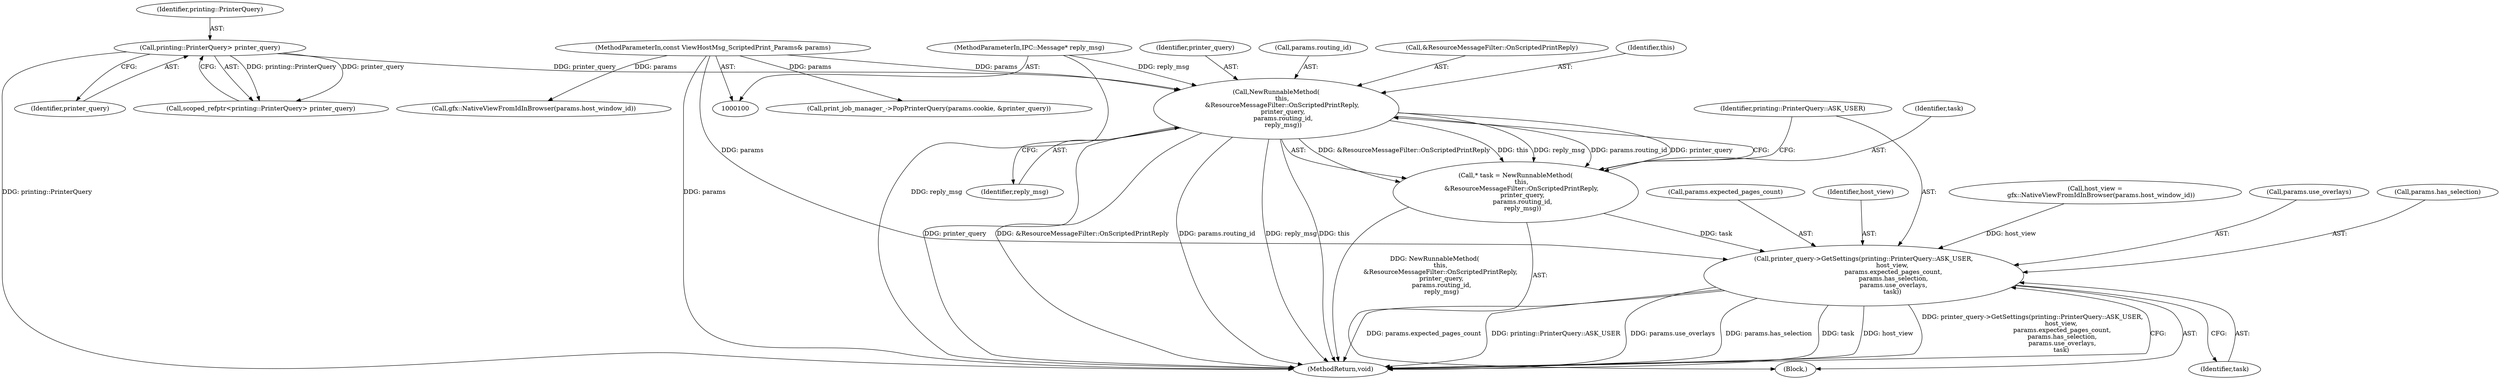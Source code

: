 digraph "0_Chrome_fc790462b4f248712bbc8c3734664dd6b05f80f2_3@pointer" {
"1000130" [label="(Call,NewRunnableMethod(\n      this,\n      &ResourceMessageFilter::OnScriptedPrintReply,\n       printer_query,\n       params.routing_id,\n       reply_msg))"];
"1000113" [label="(Call,printing::PrinterQuery> printer_query)"];
"1000101" [label="(MethodParameterIn,const ViewHostMsg_ScriptedPrint_Params& params)"];
"1000102" [label="(MethodParameterIn,IPC::Message* reply_msg)"];
"1000128" [label="(Call,* task = NewRunnableMethod(\n      this,\n      &ResourceMessageFilter::OnScriptedPrintReply,\n       printer_query,\n       params.routing_id,\n       reply_msg))"];
"1000139" [label="(Call,printer_query->GetSettings(printing::PrinterQuery::ASK_USER,\n                             host_view,\n                              params.expected_pages_count,\n                              params.has_selection,\n                              params.use_overlays,\n                             task))"];
"1000113" [label="(Call,printing::PrinterQuery> printer_query)"];
"1000115" [label="(Identifier,printer_query)"];
"1000142" [label="(Call,params.expected_pages_count)"];
"1000138" [label="(Identifier,reply_msg)"];
"1000141" [label="(Identifier,host_view)"];
"1000130" [label="(Call,NewRunnableMethod(\n      this,\n      &ResourceMessageFilter::OnScriptedPrintReply,\n       printer_query,\n       params.routing_id,\n       reply_msg))"];
"1000102" [label="(MethodParameterIn,IPC::Message* reply_msg)"];
"1000134" [label="(Identifier,printer_query)"];
"1000111" [label="(Call,scoped_refptr<printing::PrinterQuery> printer_query)"];
"1000151" [label="(Identifier,task)"];
"1000140" [label="(Identifier,printing::PrinterQuery::ASK_USER)"];
"1000135" [label="(Call,params.routing_id)"];
"1000116" [label="(Call,print_job_manager_->PopPrinterQuery(params.cookie, &printer_query))"];
"1000107" [label="(Call,gfx::NativeViewFromIdInBrowser(params.host_window_id))"];
"1000105" [label="(Call,host_view =\n      gfx::NativeViewFromIdInBrowser(params.host_window_id))"];
"1000152" [label="(MethodReturn,void)"];
"1000114" [label="(Identifier,printing::PrinterQuery)"];
"1000103" [label="(Block,)"];
"1000148" [label="(Call,params.use_overlays)"];
"1000139" [label="(Call,printer_query->GetSettings(printing::PrinterQuery::ASK_USER,\n                             host_view,\n                              params.expected_pages_count,\n                              params.has_selection,\n                              params.use_overlays,\n                             task))"];
"1000129" [label="(Identifier,task)"];
"1000145" [label="(Call,params.has_selection)"];
"1000101" [label="(MethodParameterIn,const ViewHostMsg_ScriptedPrint_Params& params)"];
"1000132" [label="(Call,&ResourceMessageFilter::OnScriptedPrintReply)"];
"1000131" [label="(Identifier,this)"];
"1000128" [label="(Call,* task = NewRunnableMethod(\n      this,\n      &ResourceMessageFilter::OnScriptedPrintReply,\n       printer_query,\n       params.routing_id,\n       reply_msg))"];
"1000130" -> "1000128"  [label="AST: "];
"1000130" -> "1000138"  [label="CFG: "];
"1000131" -> "1000130"  [label="AST: "];
"1000132" -> "1000130"  [label="AST: "];
"1000134" -> "1000130"  [label="AST: "];
"1000135" -> "1000130"  [label="AST: "];
"1000138" -> "1000130"  [label="AST: "];
"1000128" -> "1000130"  [label="CFG: "];
"1000130" -> "1000152"  [label="DDG: printer_query"];
"1000130" -> "1000152"  [label="DDG: &ResourceMessageFilter::OnScriptedPrintReply"];
"1000130" -> "1000152"  [label="DDG: params.routing_id"];
"1000130" -> "1000152"  [label="DDG: reply_msg"];
"1000130" -> "1000152"  [label="DDG: this"];
"1000130" -> "1000128"  [label="DDG: &ResourceMessageFilter::OnScriptedPrintReply"];
"1000130" -> "1000128"  [label="DDG: this"];
"1000130" -> "1000128"  [label="DDG: reply_msg"];
"1000130" -> "1000128"  [label="DDG: params.routing_id"];
"1000130" -> "1000128"  [label="DDG: printer_query"];
"1000113" -> "1000130"  [label="DDG: printer_query"];
"1000101" -> "1000130"  [label="DDG: params"];
"1000102" -> "1000130"  [label="DDG: reply_msg"];
"1000113" -> "1000111"  [label="AST: "];
"1000113" -> "1000115"  [label="CFG: "];
"1000114" -> "1000113"  [label="AST: "];
"1000115" -> "1000113"  [label="AST: "];
"1000111" -> "1000113"  [label="CFG: "];
"1000113" -> "1000152"  [label="DDG: printing::PrinterQuery"];
"1000113" -> "1000111"  [label="DDG: printing::PrinterQuery"];
"1000113" -> "1000111"  [label="DDG: printer_query"];
"1000101" -> "1000100"  [label="AST: "];
"1000101" -> "1000152"  [label="DDG: params"];
"1000101" -> "1000107"  [label="DDG: params"];
"1000101" -> "1000116"  [label="DDG: params"];
"1000101" -> "1000139"  [label="DDG: params"];
"1000102" -> "1000100"  [label="AST: "];
"1000102" -> "1000152"  [label="DDG: reply_msg"];
"1000128" -> "1000103"  [label="AST: "];
"1000129" -> "1000128"  [label="AST: "];
"1000140" -> "1000128"  [label="CFG: "];
"1000128" -> "1000152"  [label="DDG: NewRunnableMethod(\n      this,\n      &ResourceMessageFilter::OnScriptedPrintReply,\n       printer_query,\n       params.routing_id,\n       reply_msg)"];
"1000128" -> "1000139"  [label="DDG: task"];
"1000139" -> "1000103"  [label="AST: "];
"1000139" -> "1000151"  [label="CFG: "];
"1000140" -> "1000139"  [label="AST: "];
"1000141" -> "1000139"  [label="AST: "];
"1000142" -> "1000139"  [label="AST: "];
"1000145" -> "1000139"  [label="AST: "];
"1000148" -> "1000139"  [label="AST: "];
"1000151" -> "1000139"  [label="AST: "];
"1000152" -> "1000139"  [label="CFG: "];
"1000139" -> "1000152"  [label="DDG: params.expected_pages_count"];
"1000139" -> "1000152"  [label="DDG: printing::PrinterQuery::ASK_USER"];
"1000139" -> "1000152"  [label="DDG: params.use_overlays"];
"1000139" -> "1000152"  [label="DDG: params.has_selection"];
"1000139" -> "1000152"  [label="DDG: task"];
"1000139" -> "1000152"  [label="DDG: host_view"];
"1000139" -> "1000152"  [label="DDG: printer_query->GetSettings(printing::PrinterQuery::ASK_USER,\n                             host_view,\n                              params.expected_pages_count,\n                              params.has_selection,\n                              params.use_overlays,\n                             task)"];
"1000105" -> "1000139"  [label="DDG: host_view"];
}
